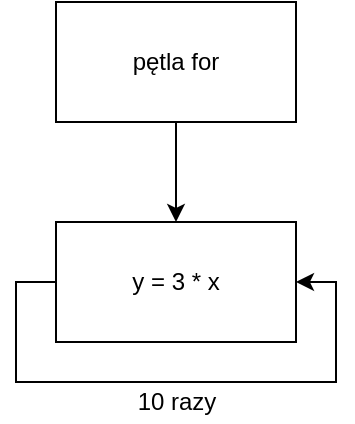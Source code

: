 <mxfile version="13.10.0" type="embed">
    <diagram id="y3rIB1n1aiCX-892mZUY" name="Page-1">
        <mxGraphModel dx="1204" dy="499" grid="1" gridSize="10" guides="1" tooltips="1" connect="1" arrows="1" fold="1" page="1" pageScale="1" pageWidth="827" pageHeight="1169" math="0" shadow="0">
            <root>
                <mxCell id="0"/>
                <mxCell id="1" parent="0"/>
                <mxCell id="4" style="edgeStyle=orthogonalEdgeStyle;rounded=0;orthogonalLoop=1;jettySize=auto;html=1;exitX=0.5;exitY=1;exitDx=0;exitDy=0;entryX=0.5;entryY=0;entryDx=0;entryDy=0;" edge="1" parent="1" source="2" target="3">
                    <mxGeometry relative="1" as="geometry"/>
                </mxCell>
                <mxCell id="2" value="pętla for" style="whiteSpace=wrap;html=1;" vertex="1" parent="1">
                    <mxGeometry x="320" y="220" width="120" height="60" as="geometry"/>
                </mxCell>
                <mxCell id="3" value="y = 3 * x" style="whiteSpace=wrap;html=1;" vertex="1" parent="1">
                    <mxGeometry x="320" y="330" width="120" height="60" as="geometry"/>
                </mxCell>
                <mxCell id="5" style="edgeStyle=orthogonalEdgeStyle;rounded=0;orthogonalLoop=1;jettySize=auto;html=1;exitX=0;exitY=0.5;exitDx=0;exitDy=0;entryX=1;entryY=0.5;entryDx=0;entryDy=0;" edge="1" parent="1" source="3" target="3">
                    <mxGeometry relative="1" as="geometry"/>
                </mxCell>
                <mxCell id="6" value="10 razy" style="text;html=1;align=center;verticalAlign=middle;resizable=0;points=[];autosize=1;" vertex="1" parent="1">
                    <mxGeometry x="355" y="410" width="50" height="20" as="geometry"/>
                </mxCell>
            </root>
        </mxGraphModel>
    </diagram>
</mxfile>